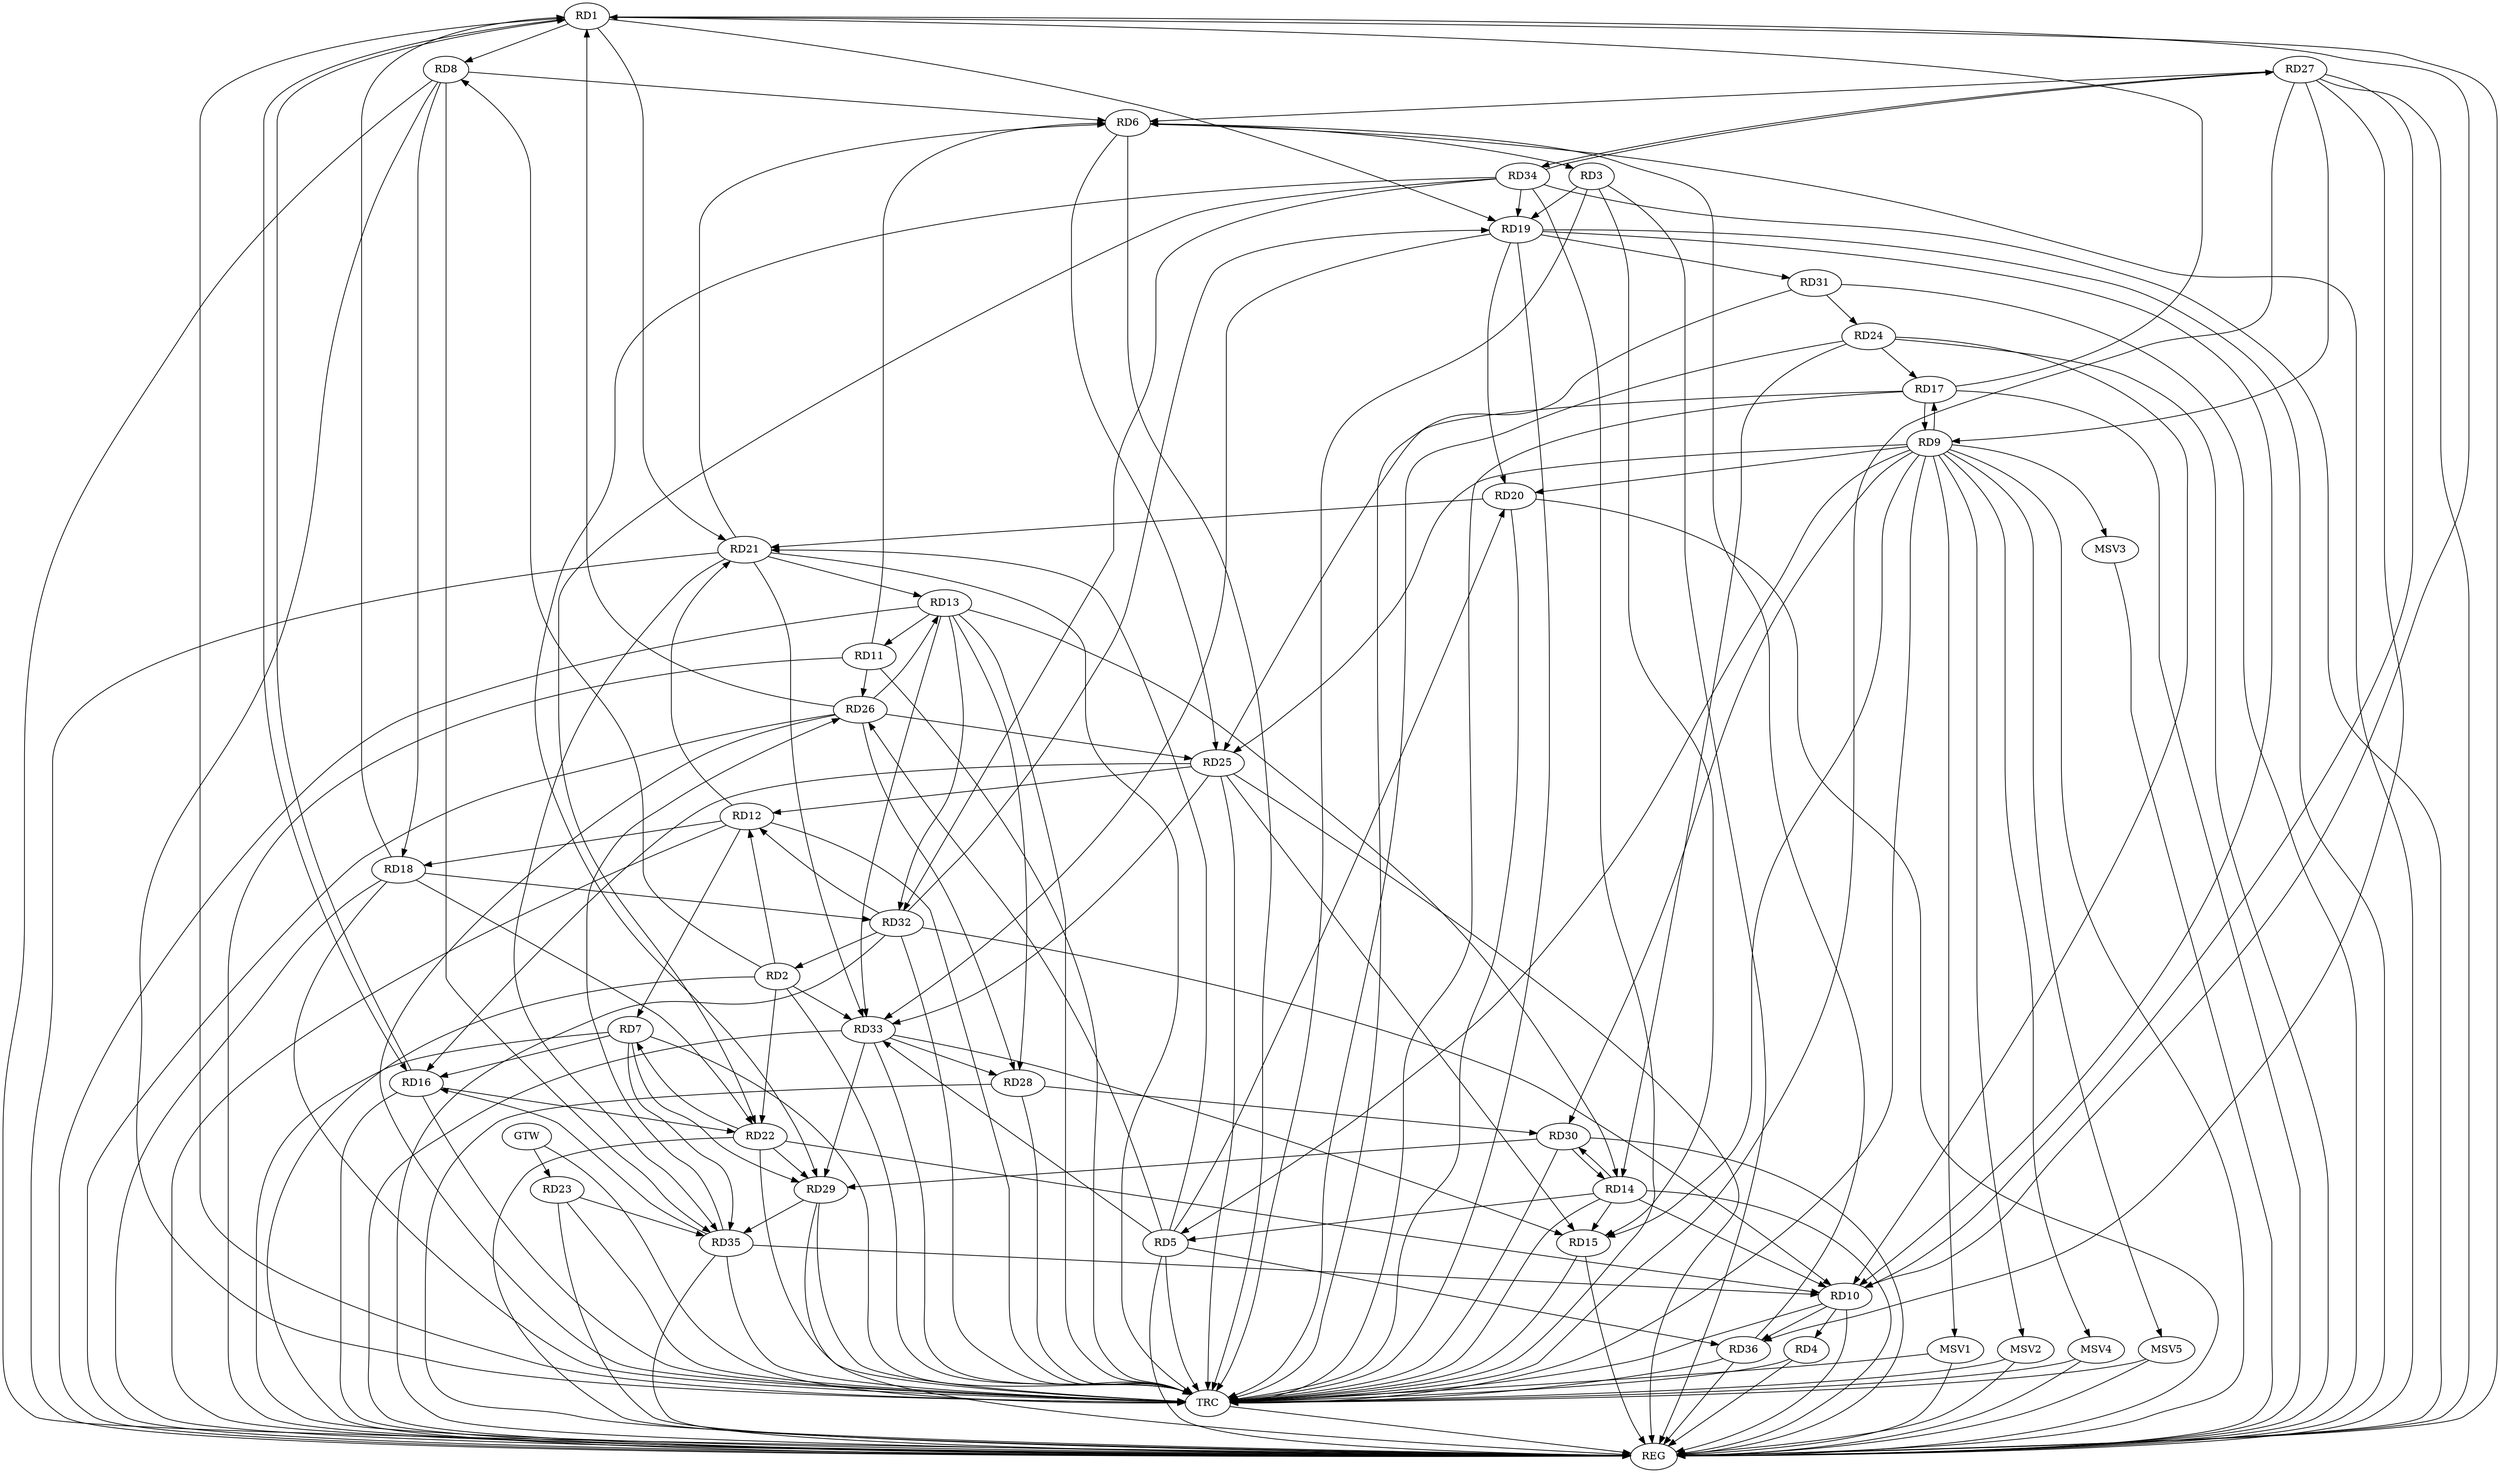 strict digraph G {
  RD1 [ label="RD1" ];
  RD2 [ label="RD2" ];
  RD3 [ label="RD3" ];
  RD4 [ label="RD4" ];
  RD5 [ label="RD5" ];
  RD6 [ label="RD6" ];
  RD7 [ label="RD7" ];
  RD8 [ label="RD8" ];
  RD9 [ label="RD9" ];
  RD10 [ label="RD10" ];
  RD11 [ label="RD11" ];
  RD12 [ label="RD12" ];
  RD13 [ label="RD13" ];
  RD14 [ label="RD14" ];
  RD15 [ label="RD15" ];
  RD16 [ label="RD16" ];
  RD17 [ label="RD17" ];
  RD18 [ label="RD18" ];
  RD19 [ label="RD19" ];
  RD20 [ label="RD20" ];
  RD21 [ label="RD21" ];
  RD22 [ label="RD22" ];
  RD23 [ label="RD23" ];
  RD24 [ label="RD24" ];
  RD25 [ label="RD25" ];
  RD26 [ label="RD26" ];
  RD27 [ label="RD27" ];
  RD28 [ label="RD28" ];
  RD29 [ label="RD29" ];
  RD30 [ label="RD30" ];
  RD31 [ label="RD31" ];
  RD32 [ label="RD32" ];
  RD33 [ label="RD33" ];
  RD34 [ label="RD34" ];
  RD35 [ label="RD35" ];
  RD36 [ label="RD36" ];
  GTW [ label="GTW" ];
  REG [ label="REG" ];
  TRC [ label="TRC" ];
  MSV1 [ label="MSV1" ];
  MSV2 [ label="MSV2" ];
  MSV3 [ label="MSV3" ];
  MSV4 [ label="MSV4" ];
  MSV5 [ label="MSV5" ];
  RD1 -> RD8;
  RD1 -> RD10;
  RD1 -> RD16;
  RD16 -> RD1;
  RD17 -> RD1;
  RD18 -> RD1;
  RD1 -> RD19;
  RD1 -> RD21;
  RD26 -> RD1;
  RD2 -> RD8;
  RD2 -> RD12;
  RD2 -> RD22;
  RD32 -> RD2;
  RD2 -> RD33;
  RD6 -> RD3;
  RD3 -> RD15;
  RD3 -> RD19;
  RD10 -> RD4;
  RD9 -> RD5;
  RD14 -> RD5;
  RD5 -> RD20;
  RD5 -> RD21;
  RD5 -> RD26;
  RD5 -> RD33;
  RD5 -> RD36;
  RD8 -> RD6;
  RD11 -> RD6;
  RD21 -> RD6;
  RD6 -> RD25;
  RD27 -> RD6;
  RD36 -> RD6;
  RD12 -> RD7;
  RD7 -> RD16;
  RD22 -> RD7;
  RD7 -> RD29;
  RD7 -> RD35;
  RD8 -> RD18;
  RD8 -> RD35;
  RD9 -> RD15;
  RD9 -> RD17;
  RD17 -> RD9;
  RD9 -> RD20;
  RD9 -> RD25;
  RD27 -> RD9;
  RD9 -> RD30;
  RD14 -> RD10;
  RD19 -> RD10;
  RD22 -> RD10;
  RD24 -> RD10;
  RD27 -> RD10;
  RD32 -> RD10;
  RD35 -> RD10;
  RD10 -> RD36;
  RD13 -> RD11;
  RD11 -> RD26;
  RD12 -> RD18;
  RD12 -> RD21;
  RD25 -> RD12;
  RD32 -> RD12;
  RD13 -> RD14;
  RD21 -> RD13;
  RD26 -> RD13;
  RD13 -> RD28;
  RD13 -> RD32;
  RD13 -> RD33;
  RD14 -> RD15;
  RD24 -> RD14;
  RD14 -> RD30;
  RD30 -> RD14;
  RD25 -> RD15;
  RD33 -> RD15;
  RD16 -> RD22;
  RD25 -> RD16;
  RD35 -> RD16;
  RD24 -> RD17;
  RD17 -> RD25;
  RD18 -> RD22;
  RD18 -> RD32;
  RD19 -> RD20;
  RD19 -> RD31;
  RD32 -> RD19;
  RD19 -> RD33;
  RD34 -> RD19;
  RD20 -> RD21;
  RD21 -> RD33;
  RD21 -> RD35;
  RD22 -> RD29;
  RD34 -> RD22;
  RD23 -> RD35;
  RD31 -> RD24;
  RD26 -> RD25;
  RD25 -> RD33;
  RD26 -> RD28;
  RD35 -> RD26;
  RD27 -> RD34;
  RD34 -> RD27;
  RD27 -> RD36;
  RD28 -> RD30;
  RD33 -> RD28;
  RD30 -> RD29;
  RD33 -> RD29;
  RD34 -> RD29;
  RD29 -> RD35;
  RD34 -> RD32;
  GTW -> RD23;
  RD1 -> REG;
  RD2 -> REG;
  RD3 -> REG;
  RD4 -> REG;
  RD5 -> REG;
  RD6 -> REG;
  RD7 -> REG;
  RD8 -> REG;
  RD9 -> REG;
  RD10 -> REG;
  RD11 -> REG;
  RD12 -> REG;
  RD13 -> REG;
  RD14 -> REG;
  RD15 -> REG;
  RD16 -> REG;
  RD17 -> REG;
  RD18 -> REG;
  RD19 -> REG;
  RD20 -> REG;
  RD21 -> REG;
  RD22 -> REG;
  RD23 -> REG;
  RD24 -> REG;
  RD25 -> REG;
  RD26 -> REG;
  RD27 -> REG;
  RD28 -> REG;
  RD29 -> REG;
  RD30 -> REG;
  RD31 -> REG;
  RD32 -> REG;
  RD33 -> REG;
  RD34 -> REG;
  RD35 -> REG;
  RD36 -> REG;
  RD1 -> TRC;
  RD2 -> TRC;
  RD3 -> TRC;
  RD4 -> TRC;
  RD5 -> TRC;
  RD6 -> TRC;
  RD7 -> TRC;
  RD8 -> TRC;
  RD9 -> TRC;
  RD10 -> TRC;
  RD11 -> TRC;
  RD12 -> TRC;
  RD13 -> TRC;
  RD14 -> TRC;
  RD15 -> TRC;
  RD16 -> TRC;
  RD17 -> TRC;
  RD18 -> TRC;
  RD19 -> TRC;
  RD20 -> TRC;
  RD21 -> TRC;
  RD22 -> TRC;
  RD23 -> TRC;
  RD24 -> TRC;
  RD25 -> TRC;
  RD26 -> TRC;
  RD27 -> TRC;
  RD28 -> TRC;
  RD29 -> TRC;
  RD30 -> TRC;
  RD31 -> TRC;
  RD32 -> TRC;
  RD33 -> TRC;
  RD34 -> TRC;
  RD35 -> TRC;
  RD36 -> TRC;
  GTW -> TRC;
  TRC -> REG;
  RD9 -> MSV1;
  MSV1 -> REG;
  MSV1 -> TRC;
  RD9 -> MSV2;
  MSV2 -> REG;
  MSV2 -> TRC;
  RD9 -> MSV3;
  MSV3 -> REG;
  RD9 -> MSV4;
  RD9 -> MSV5;
  MSV4 -> REG;
  MSV4 -> TRC;
  MSV5 -> REG;
  MSV5 -> TRC;
}
